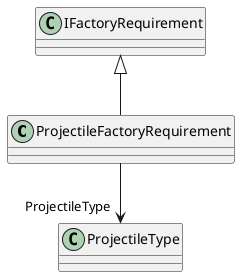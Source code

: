 @startuml
class ProjectileFactoryRequirement {
}
IFactoryRequirement <|-- ProjectileFactoryRequirement
ProjectileFactoryRequirement --> "ProjectileType" ProjectileType
@enduml
